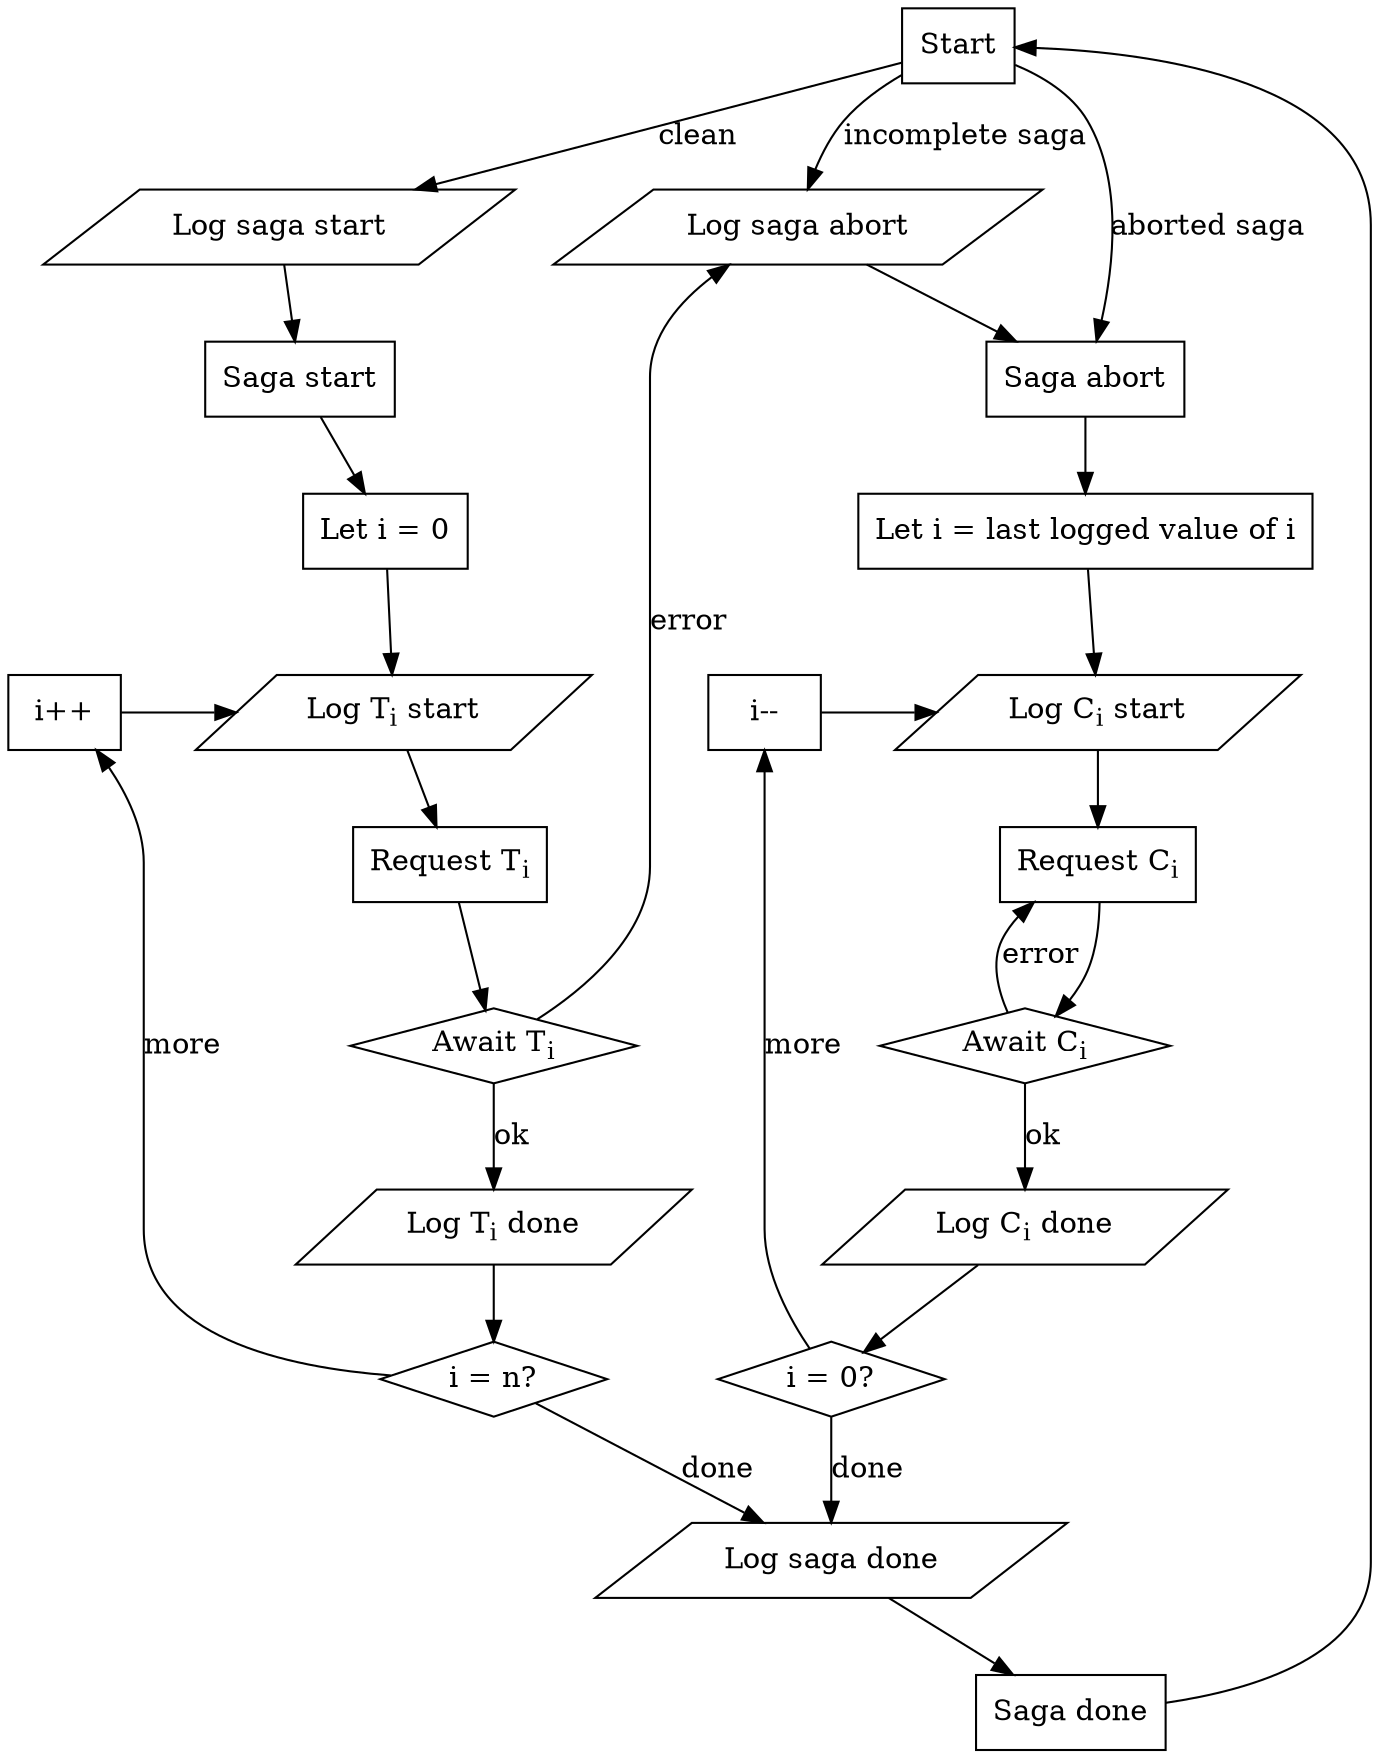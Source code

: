 digraph {
  start[shape="box", label="Start"];

  saga_start_log[shape="parallelogram", label="Log saga start"];
  saga_start[shape="box", label="Saga start"];

  t_init_i[shape="box", label="Let i = 0"];
  t_inc_i[shape="box", label="i++"];

  t_start_log[shape="parallelogram", label=<Log T<sub>i</sub> start>];
  t_req[shape="box", label=<Request T<sub>i</sub>>];
  t_if_res[shape="diamond", label=<Await T<sub>i</sub>>];
  t_done_log[shape="parallelogram", label=<Log T<sub>i</sub> done>];
  t_if_more[shape="diamond", label="i = n?"];

  saga_abort_log[shape="parallelogram", label="Log saga abort"];
  saga_abort[shape="box", label="Saga abort"];

  c_init_i[shape="box", label="Let i = last logged value of i"];
  c_dec_i[shape="box", label="i--"];

  c_start_log[shape="parallelogram", label=<Log C<sub>i</sub> start>];
  c_req[shape="box", label=<Request C<sub>i</sub>>];
  c_if_res[shape="diamond", label=<Await C<sub>i</sub>>];
  c_done_log[shape="parallelogram", label=<Log C<sub>i</sub> done>];
  c_if_more[shape="diamond", label="i = 0?"];

  saga_done_log[shape="parallelogram", label="Log saga done"];
  saga_done[shape="box", label="Saga done"];

  // Start
  start -> saga_abort_log[label="incomplete saga"];
  start -> saga_abort[label="aborted saga"];
  start -> saga_start_log[label="clean"];

  // Saga start
  saga_start_log -> saga_start;
  saga_start -> t_init_i;
  t_init_i -> t_start_log;

  // Transaction attempt
  t_start_log -> t_req;
  t_req -> t_if_res;

  // Successful txn
  t_if_res -> t_done_log[label="ok"];
  t_done_log -> t_if_more;

  // Saga completion
  t_if_more -> saga_done_log[label="done"];

  // More txns?
  t_if_more -> t_inc_i[label="more"];
  t_inc_i -> t_start_log;

  // Failed txn
  t_if_res -> saga_abort_log[label="error"];

  // Abort
  saga_abort_log -> saga_abort;
  saga_abort -> c_init_i;
  c_init_i -> c_start_log;

  // Compensate attempt
  c_start_log -> c_req;
  c_req -> c_if_res;

  // Compensate failure
  c_if_res -> c_req[label="error"];

  // Compensate success
  c_if_res -> c_done_log[label="ok"];
  c_done_log -> c_if_more;

  // Rollback complete
  c_if_more -> saga_done_log[label="done"];

  // More compensations
  c_if_more -> c_dec_i[label="more"];
  c_dec_i -> c_start_log;

  saga_done_log -> saga_done;
  saga_done -> start; 

  {rank=same; t_inc_i t_start_log}
  {rank=same; c_dec_i c_start_log}
  {rank=same; t_if_more c_if_more}
  {rank=same; saga_start_log saga_abort_log}
  {rank=same; t_start_log c_start_log}
  {rank=same; saga_start saga_abort}
}
